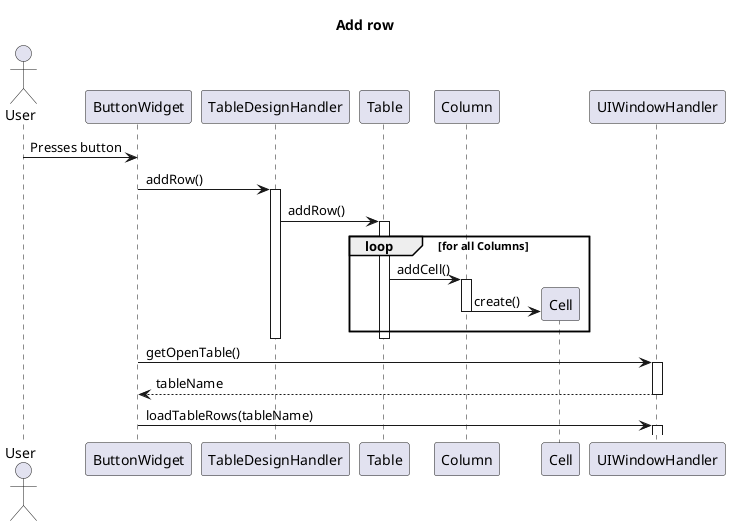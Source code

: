 @startuml
title Add row
Actor User

User->ButtonWidget: Presses button

ButtonWidget -> TableDesignHandler: addRow()
activate TableDesignHandler
TableDesignHandler -> Table: addRow()
activate Table
loop for all Columns
    Table -> Column: addCell()
    activate Column
    create Cell
    Column -> Cell: create()
    deactivate Column
end
deactivate Table
deactivate TableDesignHandler
ButtonWidget -> UIWindowHandler: getOpenTable()
activate UIWindowHandler
ButtonWidget <-- UIWindowHandler: tableName
deactivate
ButtonWidget -> UIWindowHandler: loadTableRows(tableName)
activate UIWindowHandler

@enduml